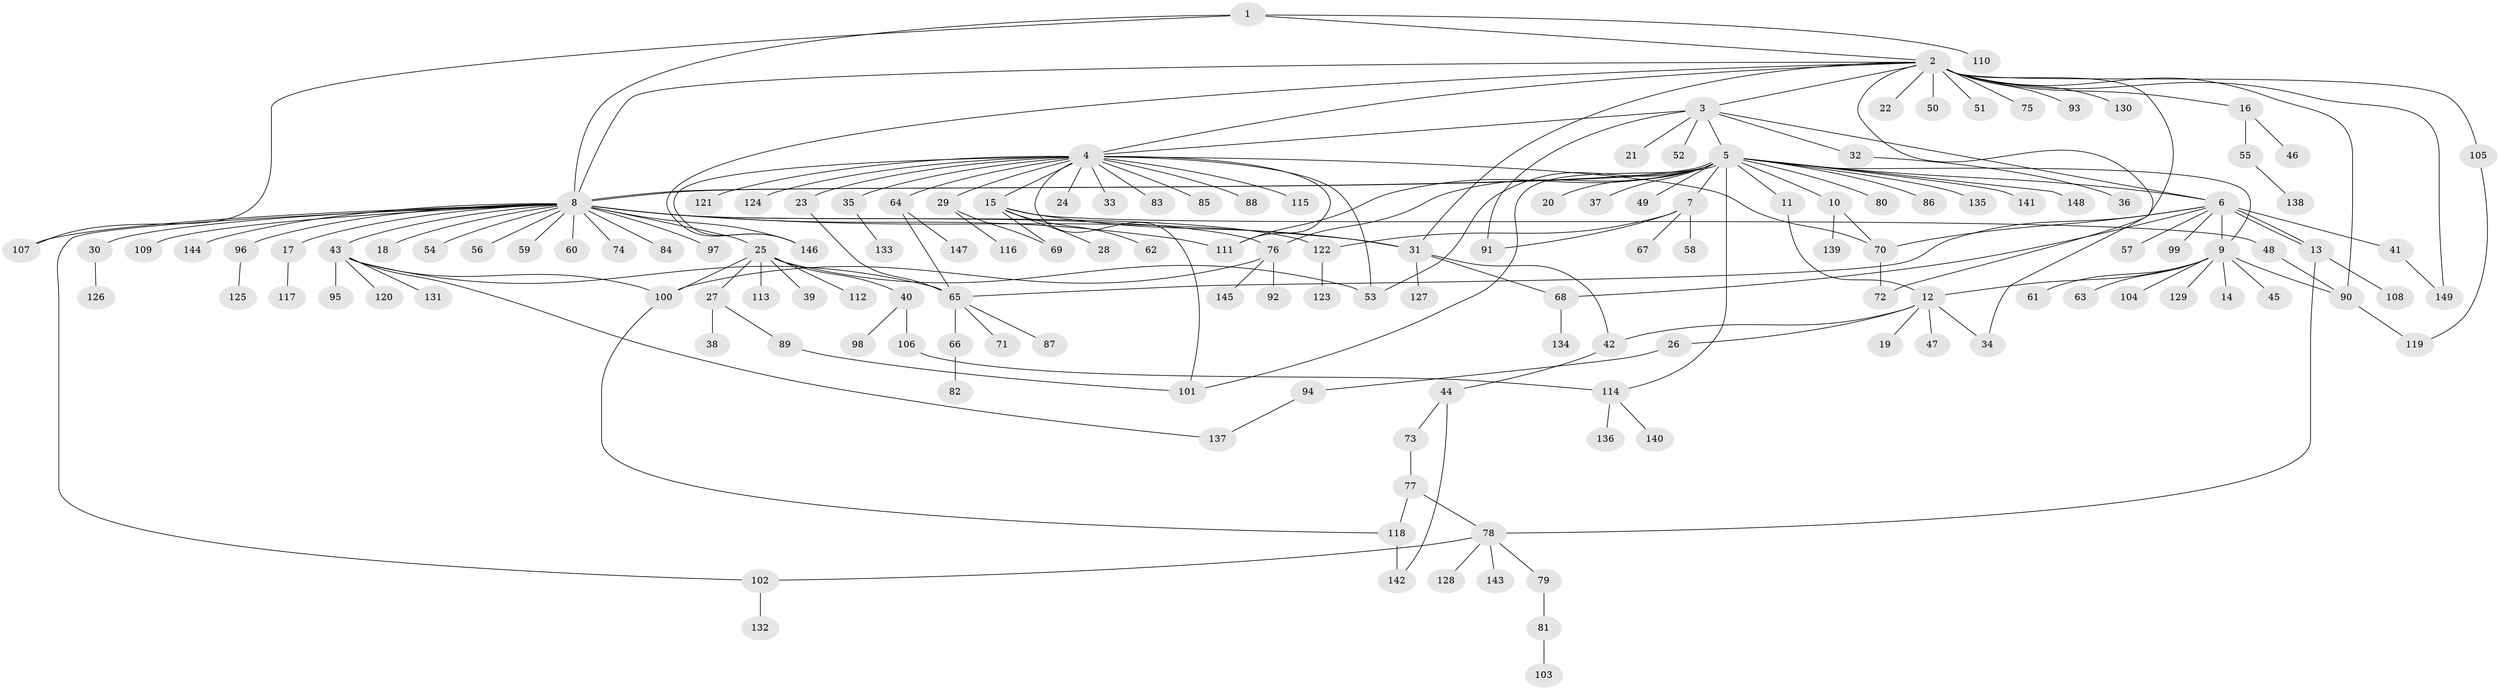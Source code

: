 // Generated by graph-tools (version 1.1) at 2025/35/03/09/25 02:35:30]
// undirected, 149 vertices, 192 edges
graph export_dot {
graph [start="1"]
  node [color=gray90,style=filled];
  1;
  2;
  3;
  4;
  5;
  6;
  7;
  8;
  9;
  10;
  11;
  12;
  13;
  14;
  15;
  16;
  17;
  18;
  19;
  20;
  21;
  22;
  23;
  24;
  25;
  26;
  27;
  28;
  29;
  30;
  31;
  32;
  33;
  34;
  35;
  36;
  37;
  38;
  39;
  40;
  41;
  42;
  43;
  44;
  45;
  46;
  47;
  48;
  49;
  50;
  51;
  52;
  53;
  54;
  55;
  56;
  57;
  58;
  59;
  60;
  61;
  62;
  63;
  64;
  65;
  66;
  67;
  68;
  69;
  70;
  71;
  72;
  73;
  74;
  75;
  76;
  77;
  78;
  79;
  80;
  81;
  82;
  83;
  84;
  85;
  86;
  87;
  88;
  89;
  90;
  91;
  92;
  93;
  94;
  95;
  96;
  97;
  98;
  99;
  100;
  101;
  102;
  103;
  104;
  105;
  106;
  107;
  108;
  109;
  110;
  111;
  112;
  113;
  114;
  115;
  116;
  117;
  118;
  119;
  120;
  121;
  122;
  123;
  124;
  125;
  126;
  127;
  128;
  129;
  130;
  131;
  132;
  133;
  134;
  135;
  136;
  137;
  138;
  139;
  140;
  141;
  142;
  143;
  144;
  145;
  146;
  147;
  148;
  149;
  1 -- 2;
  1 -- 8;
  1 -- 107;
  1 -- 110;
  2 -- 3;
  2 -- 4;
  2 -- 8;
  2 -- 16;
  2 -- 22;
  2 -- 31;
  2 -- 34;
  2 -- 50;
  2 -- 51;
  2 -- 72;
  2 -- 75;
  2 -- 90;
  2 -- 93;
  2 -- 105;
  2 -- 130;
  2 -- 146;
  2 -- 149;
  3 -- 4;
  3 -- 5;
  3 -- 6;
  3 -- 21;
  3 -- 32;
  3 -- 52;
  3 -- 91;
  4 -- 15;
  4 -- 23;
  4 -- 24;
  4 -- 29;
  4 -- 33;
  4 -- 35;
  4 -- 53;
  4 -- 64;
  4 -- 70;
  4 -- 83;
  4 -- 85;
  4 -- 88;
  4 -- 101;
  4 -- 111;
  4 -- 115;
  4 -- 121;
  4 -- 124;
  4 -- 146;
  5 -- 6;
  5 -- 7;
  5 -- 8;
  5 -- 8;
  5 -- 9;
  5 -- 10;
  5 -- 11;
  5 -- 20;
  5 -- 37;
  5 -- 49;
  5 -- 53;
  5 -- 76;
  5 -- 80;
  5 -- 86;
  5 -- 101;
  5 -- 111;
  5 -- 114;
  5 -- 135;
  5 -- 141;
  5 -- 148;
  6 -- 9;
  6 -- 13;
  6 -- 13;
  6 -- 41;
  6 -- 57;
  6 -- 65;
  6 -- 68;
  6 -- 70;
  6 -- 99;
  7 -- 58;
  7 -- 67;
  7 -- 91;
  7 -- 122;
  8 -- 17;
  8 -- 18;
  8 -- 25;
  8 -- 30;
  8 -- 31;
  8 -- 43;
  8 -- 54;
  8 -- 56;
  8 -- 59;
  8 -- 60;
  8 -- 74;
  8 -- 76;
  8 -- 84;
  8 -- 96;
  8 -- 97;
  8 -- 102;
  8 -- 107;
  8 -- 109;
  8 -- 111;
  8 -- 122;
  8 -- 144;
  8 -- 146;
  9 -- 12;
  9 -- 14;
  9 -- 45;
  9 -- 61;
  9 -- 63;
  9 -- 90;
  9 -- 104;
  9 -- 129;
  10 -- 70;
  10 -- 139;
  11 -- 12;
  12 -- 19;
  12 -- 26;
  12 -- 34;
  12 -- 42;
  12 -- 47;
  13 -- 78;
  13 -- 108;
  15 -- 28;
  15 -- 31;
  15 -- 48;
  15 -- 62;
  15 -- 69;
  16 -- 46;
  16 -- 55;
  17 -- 117;
  23 -- 65;
  25 -- 27;
  25 -- 39;
  25 -- 40;
  25 -- 53;
  25 -- 100;
  25 -- 112;
  25 -- 113;
  26 -- 94;
  27 -- 38;
  27 -- 89;
  29 -- 69;
  29 -- 116;
  30 -- 126;
  31 -- 42;
  31 -- 68;
  31 -- 127;
  32 -- 36;
  35 -- 133;
  40 -- 98;
  40 -- 106;
  41 -- 149;
  42 -- 44;
  43 -- 65;
  43 -- 95;
  43 -- 100;
  43 -- 120;
  43 -- 131;
  43 -- 137;
  44 -- 73;
  44 -- 142;
  48 -- 90;
  55 -- 138;
  64 -- 65;
  64 -- 147;
  65 -- 66;
  65 -- 71;
  65 -- 87;
  66 -- 82;
  68 -- 134;
  70 -- 72;
  73 -- 77;
  76 -- 92;
  76 -- 100;
  76 -- 145;
  77 -- 78;
  77 -- 118;
  78 -- 79;
  78 -- 102;
  78 -- 128;
  78 -- 143;
  79 -- 81;
  81 -- 103;
  89 -- 101;
  90 -- 119;
  94 -- 137;
  96 -- 125;
  100 -- 118;
  102 -- 132;
  105 -- 119;
  106 -- 114;
  114 -- 136;
  114 -- 140;
  118 -- 142;
  122 -- 123;
}
